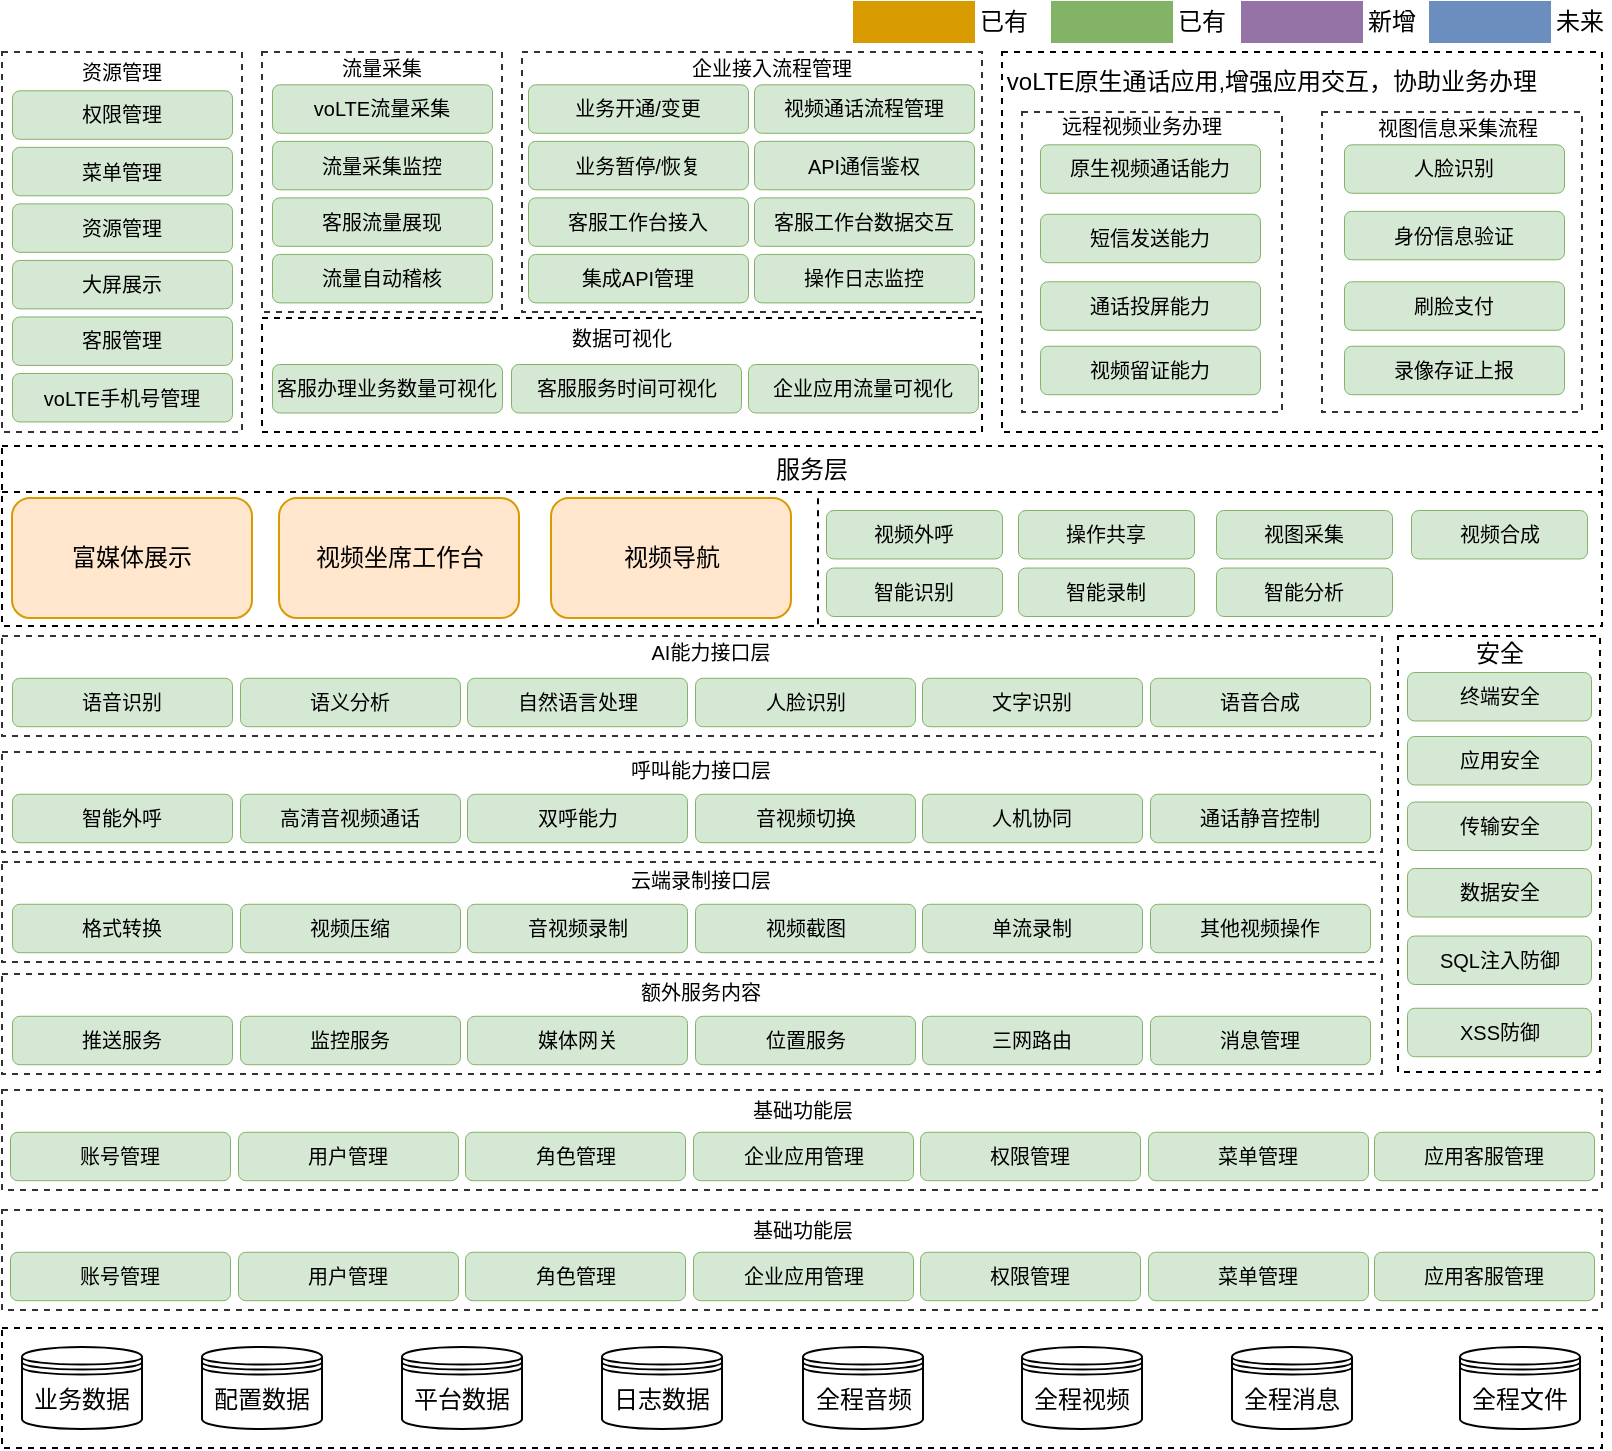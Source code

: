 <mxfile version="24.0.7" type="github">
  <diagram name="Page-1" id="NTY4Ar9UN_YBahdIRRhp">
    <mxGraphModel dx="717" dy="373" grid="1" gridSize="10" guides="1" tooltips="1" connect="1" arrows="1" fold="1" page="1" pageScale="1" pageWidth="827" pageHeight="1169" math="0" shadow="0">
      <root>
        <mxCell id="0" />
        <mxCell id="1" parent="0" />
        <mxCell id="F3hqa-hw4RMq9B-DzLON-196" value="" style="rounded=0;whiteSpace=wrap;html=1;dashed=1;" vertex="1" parent="1">
          <mxGeometry x="30" y="718" width="800" height="60" as="geometry" />
        </mxCell>
        <mxCell id="F3hqa-hw4RMq9B-DzLON-29" value="" style="group" vertex="1" connectable="0" parent="1">
          <mxGeometry x="650" y="55" width="90" height="20" as="geometry" />
        </mxCell>
        <mxCell id="F3hqa-hw4RMq9B-DzLON-27" value="" style="rounded=0;whiteSpace=wrap;html=1;fillColor=#9673A6;strokeColor=#9673A6;" vertex="1" parent="F3hqa-hw4RMq9B-DzLON-29">
          <mxGeometry width="60" height="20" as="geometry" />
        </mxCell>
        <mxCell id="F3hqa-hw4RMq9B-DzLON-28" value="新增" style="text;html=1;align=center;verticalAlign=middle;whiteSpace=wrap;rounded=0;" vertex="1" parent="F3hqa-hw4RMq9B-DzLON-29">
          <mxGeometry x="60" width="30" height="20" as="geometry" />
        </mxCell>
        <mxCell id="F3hqa-hw4RMq9B-DzLON-30" value="" style="group" vertex="1" connectable="0" parent="1">
          <mxGeometry x="555" y="55" width="90" height="20" as="geometry" />
        </mxCell>
        <mxCell id="F3hqa-hw4RMq9B-DzLON-25" value="" style="rounded=0;whiteSpace=wrap;html=1;fillColor=#82B366;strokeColor=#82B366;" vertex="1" parent="F3hqa-hw4RMq9B-DzLON-30">
          <mxGeometry width="60" height="20" as="geometry" />
        </mxCell>
        <mxCell id="F3hqa-hw4RMq9B-DzLON-26" value="已有" style="text;html=1;align=center;verticalAlign=middle;whiteSpace=wrap;rounded=0;" vertex="1" parent="F3hqa-hw4RMq9B-DzLON-30">
          <mxGeometry x="60" width="30" height="20" as="geometry" />
        </mxCell>
        <mxCell id="F3hqa-hw4RMq9B-DzLON-31" value="" style="group" vertex="1" connectable="0" parent="1">
          <mxGeometry x="744" y="55" width="90" height="20" as="geometry" />
        </mxCell>
        <mxCell id="F3hqa-hw4RMq9B-DzLON-32" value="" style="rounded=0;whiteSpace=wrap;html=1;fillColor=#6C8EBF;strokeColor=#6C8EBF;" vertex="1" parent="F3hqa-hw4RMq9B-DzLON-31">
          <mxGeometry width="60" height="20" as="geometry" />
        </mxCell>
        <mxCell id="F3hqa-hw4RMq9B-DzLON-33" value="未来" style="text;html=1;align=center;verticalAlign=middle;whiteSpace=wrap;rounded=0;" vertex="1" parent="F3hqa-hw4RMq9B-DzLON-31">
          <mxGeometry x="60" width="30" height="20" as="geometry" />
        </mxCell>
        <mxCell id="F3hqa-hw4RMq9B-DzLON-46" value="" style="group" vertex="1" connectable="0" parent="1">
          <mxGeometry x="30" y="80" width="120" height="190" as="geometry" />
        </mxCell>
        <mxCell id="F3hqa-hw4RMq9B-DzLON-1" value="" style="rounded=0;whiteSpace=wrap;html=1;dashed=1;strokeColor=#333333;" vertex="1" parent="F3hqa-hw4RMq9B-DzLON-46">
          <mxGeometry width="120" height="190" as="geometry" />
        </mxCell>
        <mxCell id="F3hqa-hw4RMq9B-DzLON-2" value="资源管理" style="text;html=1;align=center;verticalAlign=middle;whiteSpace=wrap;rounded=0;fontSize=10;" vertex="1" parent="F3hqa-hw4RMq9B-DzLON-46">
          <mxGeometry x="30" y="3.231" width="60" height="12.923" as="geometry" />
        </mxCell>
        <mxCell id="F3hqa-hw4RMq9B-DzLON-34" value="权限管理" style="rounded=1;whiteSpace=wrap;html=1;strokeColor=#82b366;strokeWidth=0.5;fillColor=#d5e8d4;fontSize=10;" vertex="1" parent="F3hqa-hw4RMq9B-DzLON-46">
          <mxGeometry x="5" y="19.154" width="110" height="24.231" as="geometry" />
        </mxCell>
        <mxCell id="F3hqa-hw4RMq9B-DzLON-35" value="菜单管理" style="rounded=1;whiteSpace=wrap;html=1;strokeColor=#82b366;strokeWidth=0.5;fillColor=#d5e8d4;fontSize=10;" vertex="1" parent="F3hqa-hw4RMq9B-DzLON-46">
          <mxGeometry x="5" y="47.423" width="110" height="24.231" as="geometry" />
        </mxCell>
        <mxCell id="F3hqa-hw4RMq9B-DzLON-36" value="资源管理" style="rounded=1;whiteSpace=wrap;html=1;strokeColor=#82b366;strokeWidth=0.5;fillColor=#d5e8d4;fontSize=10;" vertex="1" parent="F3hqa-hw4RMq9B-DzLON-46">
          <mxGeometry x="5" y="75.692" width="110" height="24.231" as="geometry" />
        </mxCell>
        <mxCell id="F3hqa-hw4RMq9B-DzLON-37" value="大屏展示" style="rounded=1;whiteSpace=wrap;html=1;strokeColor=#82b366;strokeWidth=0.5;fillColor=#d5e8d4;fontSize=10;" vertex="1" parent="F3hqa-hw4RMq9B-DzLON-46">
          <mxGeometry x="5" y="103.962" width="110" height="24.231" as="geometry" />
        </mxCell>
        <mxCell id="F3hqa-hw4RMq9B-DzLON-38" value="客服管理" style="rounded=1;whiteSpace=wrap;html=1;strokeColor=#82b366;strokeWidth=0.5;fillColor=#d5e8d4;fontSize=10;" vertex="1" parent="F3hqa-hw4RMq9B-DzLON-46">
          <mxGeometry x="5" y="132.231" width="110" height="24.231" as="geometry" />
        </mxCell>
        <mxCell id="F3hqa-hw4RMq9B-DzLON-41" value="voLTE手机号管理" style="rounded=1;whiteSpace=wrap;html=1;strokeColor=#82b366;strokeWidth=0.5;fillColor=#d5e8d4;fontSize=10;" vertex="1" parent="F3hqa-hw4RMq9B-DzLON-46">
          <mxGeometry x="5" y="160.5" width="110" height="24.231" as="geometry" />
        </mxCell>
        <mxCell id="F3hqa-hw4RMq9B-DzLON-57" value="" style="group" vertex="1" connectable="0" parent="1">
          <mxGeometry x="30" y="372" width="690" height="50" as="geometry" />
        </mxCell>
        <mxCell id="F3hqa-hw4RMq9B-DzLON-19" value="" style="rounded=0;whiteSpace=wrap;html=1;dashed=1;strokeColor=#333333;" vertex="1" parent="F3hqa-hw4RMq9B-DzLON-57">
          <mxGeometry width="690" height="50" as="geometry" />
        </mxCell>
        <mxCell id="F3hqa-hw4RMq9B-DzLON-40" value="AI能力接口层" style="text;html=1;align=center;verticalAlign=middle;whiteSpace=wrap;rounded=0;fontSize=10;" vertex="1" parent="F3hqa-hw4RMq9B-DzLON-57">
          <mxGeometry x="321.5" width="65" height="16" as="geometry" />
        </mxCell>
        <mxCell id="F3hqa-hw4RMq9B-DzLON-51" value="语音识别" style="rounded=1;whiteSpace=wrap;html=1;strokeColor=#82b366;strokeWidth=0.5;fillColor=#d5e8d4;fontSize=10;" vertex="1" parent="F3hqa-hw4RMq9B-DzLON-57">
          <mxGeometry x="5" y="20.884" width="110" height="24.231" as="geometry" />
        </mxCell>
        <mxCell id="F3hqa-hw4RMq9B-DzLON-52" value="语义分析" style="rounded=1;whiteSpace=wrap;html=1;strokeColor=#82b366;strokeWidth=0.5;fillColor=#d5e8d4;fontSize=10;" vertex="1" parent="F3hqa-hw4RMq9B-DzLON-57">
          <mxGeometry x="119" y="20.884" width="110" height="24.231" as="geometry" />
        </mxCell>
        <mxCell id="F3hqa-hw4RMq9B-DzLON-53" value="自然语言处理" style="rounded=1;whiteSpace=wrap;html=1;strokeColor=#82b366;strokeWidth=0.5;fillColor=#d5e8d4;fontSize=10;" vertex="1" parent="F3hqa-hw4RMq9B-DzLON-57">
          <mxGeometry x="232.5" y="20.884" width="110" height="24.231" as="geometry" />
        </mxCell>
        <mxCell id="F3hqa-hw4RMq9B-DzLON-54" value="人脸识别" style="rounded=1;whiteSpace=wrap;html=1;strokeColor=#82b366;strokeWidth=0.5;fillColor=#d5e8d4;fontSize=10;" vertex="1" parent="F3hqa-hw4RMq9B-DzLON-57">
          <mxGeometry x="346.5" y="20.884" width="110" height="24.231" as="geometry" />
        </mxCell>
        <mxCell id="F3hqa-hw4RMq9B-DzLON-55" value="文字识别" style="rounded=1;whiteSpace=wrap;html=1;strokeColor=#82b366;strokeWidth=0.5;fillColor=#d5e8d4;fontSize=10;" vertex="1" parent="F3hqa-hw4RMq9B-DzLON-57">
          <mxGeometry x="460" y="20.884" width="110" height="24.231" as="geometry" />
        </mxCell>
        <mxCell id="F3hqa-hw4RMq9B-DzLON-56" value="语音合成" style="rounded=1;whiteSpace=wrap;html=1;strokeColor=#82b366;strokeWidth=0.5;fillColor=#d5e8d4;fontSize=10;" vertex="1" parent="F3hqa-hw4RMq9B-DzLON-57">
          <mxGeometry x="574" y="20.884" width="110" height="24.231" as="geometry" />
        </mxCell>
        <mxCell id="F3hqa-hw4RMq9B-DzLON-85" value="" style="group" vertex="1" connectable="0" parent="1">
          <mxGeometry x="160" y="80" width="120" height="130" as="geometry" />
        </mxCell>
        <mxCell id="F3hqa-hw4RMq9B-DzLON-77" value="" style="rounded=0;whiteSpace=wrap;html=1;dashed=1;strokeColor=#333333;container=0;" vertex="1" parent="F3hqa-hw4RMq9B-DzLON-85">
          <mxGeometry width="120" height="130" as="geometry" />
        </mxCell>
        <mxCell id="F3hqa-hw4RMq9B-DzLON-78" value="流量采集" style="text;html=1;align=center;verticalAlign=middle;whiteSpace=wrap;rounded=0;fontSize=10;container=0;" vertex="1" parent="F3hqa-hw4RMq9B-DzLON-85">
          <mxGeometry x="30" y="1.231" width="60" height="12.923" as="geometry" />
        </mxCell>
        <mxCell id="F3hqa-hw4RMq9B-DzLON-79" value="voLTE流量采集" style="rounded=1;whiteSpace=wrap;html=1;strokeColor=#82b366;strokeWidth=0.5;fillColor=#d5e8d4;fontSize=10;container=0;" vertex="1" parent="F3hqa-hw4RMq9B-DzLON-85">
          <mxGeometry x="5" y="16.154" width="110" height="24.231" as="geometry" />
        </mxCell>
        <mxCell id="F3hqa-hw4RMq9B-DzLON-80" value="流量采集监控" style="rounded=1;whiteSpace=wrap;html=1;strokeColor=#82b366;strokeWidth=0.5;fillColor=#d5e8d4;fontSize=10;container=0;" vertex="1" parent="F3hqa-hw4RMq9B-DzLON-85">
          <mxGeometry x="5" y="44.423" width="110" height="24.231" as="geometry" />
        </mxCell>
        <mxCell id="F3hqa-hw4RMq9B-DzLON-81" value="客服流量展现" style="rounded=1;whiteSpace=wrap;html=1;strokeColor=#82b366;strokeWidth=0.5;fillColor=#d5e8d4;fontSize=10;container=0;" vertex="1" parent="F3hqa-hw4RMq9B-DzLON-85">
          <mxGeometry x="5" y="72.692" width="110" height="24.231" as="geometry" />
        </mxCell>
        <mxCell id="F3hqa-hw4RMq9B-DzLON-82" value="流量自动稽核" style="rounded=1;whiteSpace=wrap;html=1;strokeColor=#82b366;strokeWidth=0.5;fillColor=#d5e8d4;fontSize=10;container=0;" vertex="1" parent="F3hqa-hw4RMq9B-DzLON-85">
          <mxGeometry x="5" y="100.962" width="110" height="24.231" as="geometry" />
        </mxCell>
        <mxCell id="F3hqa-hw4RMq9B-DzLON-97" value="" style="group" vertex="1" connectable="0" parent="1">
          <mxGeometry x="290" y="80" width="230" height="130" as="geometry" />
        </mxCell>
        <mxCell id="F3hqa-hw4RMq9B-DzLON-87" value="" style="rounded=0;whiteSpace=wrap;html=1;dashed=1;strokeColor=#333333;container=0;" vertex="1" parent="F3hqa-hw4RMq9B-DzLON-97">
          <mxGeometry width="230" height="130" as="geometry" />
        </mxCell>
        <mxCell id="F3hqa-hw4RMq9B-DzLON-88" value="企业接入流程管理" style="text;html=1;align=center;verticalAlign=middle;whiteSpace=wrap;rounded=0;fontSize=10;container=0;" vertex="1" parent="F3hqa-hw4RMq9B-DzLON-97">
          <mxGeometry x="80" y="1.23" width="90" height="12.92" as="geometry" />
        </mxCell>
        <mxCell id="F3hqa-hw4RMq9B-DzLON-89" value="业务开通/变更" style="rounded=1;whiteSpace=wrap;html=1;strokeColor=#82b366;strokeWidth=0.5;fillColor=#d5e8d4;fontSize=10;container=0;" vertex="1" parent="F3hqa-hw4RMq9B-DzLON-97">
          <mxGeometry x="3" y="16.154" width="110" height="24.231" as="geometry" />
        </mxCell>
        <mxCell id="F3hqa-hw4RMq9B-DzLON-90" value="业务暂停/恢复" style="rounded=1;whiteSpace=wrap;html=1;strokeColor=#82b366;strokeWidth=0.5;fillColor=#d5e8d4;fontSize=10;container=0;" vertex="1" parent="F3hqa-hw4RMq9B-DzLON-97">
          <mxGeometry x="3" y="44.423" width="110" height="24.231" as="geometry" />
        </mxCell>
        <mxCell id="F3hqa-hw4RMq9B-DzLON-91" value="客服工作台接入" style="rounded=1;whiteSpace=wrap;html=1;strokeColor=#82b366;strokeWidth=0.5;fillColor=#d5e8d4;fontSize=10;container=0;" vertex="1" parent="F3hqa-hw4RMq9B-DzLON-97">
          <mxGeometry x="3" y="72.692" width="110" height="24.231" as="geometry" />
        </mxCell>
        <mxCell id="F3hqa-hw4RMq9B-DzLON-92" value="集成API管理" style="rounded=1;whiteSpace=wrap;html=1;strokeColor=#82b366;strokeWidth=0.5;fillColor=#d5e8d4;fontSize=10;container=0;" vertex="1" parent="F3hqa-hw4RMq9B-DzLON-97">
          <mxGeometry x="3" y="100.962" width="110" height="24.231" as="geometry" />
        </mxCell>
        <mxCell id="F3hqa-hw4RMq9B-DzLON-93" value="视频通话流程管理" style="rounded=1;whiteSpace=wrap;html=1;strokeColor=#82b366;strokeWidth=0.5;fillColor=#d5e8d4;fontSize=10;container=0;" vertex="1" parent="F3hqa-hw4RMq9B-DzLON-97">
          <mxGeometry x="116" y="16.152" width="110" height="24.231" as="geometry" />
        </mxCell>
        <mxCell id="F3hqa-hw4RMq9B-DzLON-94" value="API通信鉴权" style="rounded=1;whiteSpace=wrap;html=1;strokeColor=#82b366;strokeWidth=0.5;fillColor=#d5e8d4;fontSize=10;container=0;" vertex="1" parent="F3hqa-hw4RMq9B-DzLON-97">
          <mxGeometry x="116" y="44.422" width="110" height="24.231" as="geometry" />
        </mxCell>
        <mxCell id="F3hqa-hw4RMq9B-DzLON-95" value="客服工作台数据交互" style="rounded=1;whiteSpace=wrap;html=1;strokeColor=#82b366;strokeWidth=0.5;fillColor=#d5e8d4;fontSize=10;container=0;" vertex="1" parent="F3hqa-hw4RMq9B-DzLON-97">
          <mxGeometry x="116" y="72.692" width="110" height="24.231" as="geometry" />
        </mxCell>
        <mxCell id="F3hqa-hw4RMq9B-DzLON-96" value="操作日志监控" style="rounded=1;whiteSpace=wrap;html=1;strokeColor=#82b366;strokeWidth=0.5;fillColor=#d5e8d4;fontSize=10;container=0;" vertex="1" parent="F3hqa-hw4RMq9B-DzLON-97">
          <mxGeometry x="116" y="100.962" width="110" height="24.231" as="geometry" />
        </mxCell>
        <mxCell id="F3hqa-hw4RMq9B-DzLON-131" value="" style="group" vertex="1" connectable="0" parent="1">
          <mxGeometry x="530" y="80" width="300" height="190" as="geometry" />
        </mxCell>
        <mxCell id="F3hqa-hw4RMq9B-DzLON-127" value="" style="rounded=0;whiteSpace=wrap;html=1;dashed=1;fillColor=none;" vertex="1" parent="F3hqa-hw4RMq9B-DzLON-131">
          <mxGeometry width="300" height="190" as="geometry" />
        </mxCell>
        <mxCell id="F3hqa-hw4RMq9B-DzLON-128" value="voLTE原生通话应用,增强应用交互，协助业务办理" style="text;html=1;align=center;verticalAlign=middle;whiteSpace=wrap;rounded=0;" vertex="1" parent="F3hqa-hw4RMq9B-DzLON-131">
          <mxGeometry width="270" height="30" as="geometry" />
        </mxCell>
        <mxCell id="F3hqa-hw4RMq9B-DzLON-121" value="" style="rounded=0;whiteSpace=wrap;html=1;dashed=1;strokeColor=#333333;container=0;" vertex="1" parent="F3hqa-hw4RMq9B-DzLON-131">
          <mxGeometry x="10" y="30" width="130" height="150" as="geometry" />
        </mxCell>
        <mxCell id="F3hqa-hw4RMq9B-DzLON-122" value="远程视频业务办理" style="text;html=1;align=center;verticalAlign=middle;whiteSpace=wrap;rounded=0;fontSize=10;container=0;" vertex="1" parent="F3hqa-hw4RMq9B-DzLON-131">
          <mxGeometry x="25" y="31" width="90" height="12.92" as="geometry" />
        </mxCell>
        <mxCell id="F3hqa-hw4RMq9B-DzLON-123" value="原生视频通话能力" style="rounded=1;whiteSpace=wrap;html=1;strokeColor=#82b366;strokeWidth=0.5;fillColor=#d5e8d4;fontSize=10;container=0;" vertex="1" parent="F3hqa-hw4RMq9B-DzLON-131">
          <mxGeometry x="19" y="46.154" width="110" height="24.231" as="geometry" />
        </mxCell>
        <mxCell id="F3hqa-hw4RMq9B-DzLON-124" value="短信发送能力" style="rounded=1;whiteSpace=wrap;html=1;strokeColor=#82b366;strokeWidth=0.5;fillColor=#d5e8d4;fontSize=10;container=0;" vertex="1" parent="F3hqa-hw4RMq9B-DzLON-131">
          <mxGeometry x="19" y="80.883" width="110" height="24.231" as="geometry" />
        </mxCell>
        <mxCell id="F3hqa-hw4RMq9B-DzLON-125" value="通话投屏能力" style="rounded=1;whiteSpace=wrap;html=1;strokeColor=#82b366;strokeWidth=0.5;fillColor=#d5e8d4;fontSize=10;container=0;" vertex="1" parent="F3hqa-hw4RMq9B-DzLON-131">
          <mxGeometry x="19" y="114.652" width="110" height="24.231" as="geometry" />
        </mxCell>
        <mxCell id="F3hqa-hw4RMq9B-DzLON-126" value="视频留证能力" style="rounded=1;whiteSpace=wrap;html=1;strokeColor=#82b366;strokeWidth=0.5;fillColor=#d5e8d4;fontSize=10;container=0;" vertex="1" parent="F3hqa-hw4RMq9B-DzLON-131">
          <mxGeometry x="19" y="146.882" width="110" height="24.231" as="geometry" />
        </mxCell>
        <mxCell id="F3hqa-hw4RMq9B-DzLON-130" value="" style="group" vertex="1" connectable="0" parent="F3hqa-hw4RMq9B-DzLON-131">
          <mxGeometry x="170" y="30" width="120" height="150" as="geometry" />
        </mxCell>
        <mxCell id="F3hqa-hw4RMq9B-DzLON-109" value="" style="rounded=0;whiteSpace=wrap;html=1;dashed=1;strokeColor=#333333;container=0;" vertex="1" parent="F3hqa-hw4RMq9B-DzLON-130">
          <mxGeometry x="-10" width="130" height="150" as="geometry" />
        </mxCell>
        <mxCell id="F3hqa-hw4RMq9B-DzLON-110" value="视图信息采集流程" style="text;html=1;align=center;verticalAlign=middle;whiteSpace=wrap;rounded=0;fontSize=10;container=0;" vertex="1" parent="F3hqa-hw4RMq9B-DzLON-130">
          <mxGeometry x="13" y="2" width="90" height="12.92" as="geometry" />
        </mxCell>
        <mxCell id="F3hqa-hw4RMq9B-DzLON-111" value="人脸识别" style="rounded=1;whiteSpace=wrap;html=1;strokeColor=#82b366;strokeWidth=0.5;fillColor=#d5e8d4;fontSize=10;container=0;" vertex="1" parent="F3hqa-hw4RMq9B-DzLON-130">
          <mxGeometry x="1" y="16.154" width="110" height="24.231" as="geometry" />
        </mxCell>
        <mxCell id="F3hqa-hw4RMq9B-DzLON-112" value="身份信息验证" style="rounded=1;whiteSpace=wrap;html=1;strokeColor=#82b366;strokeWidth=0.5;fillColor=#d5e8d4;fontSize=10;container=0;" vertex="1" parent="F3hqa-hw4RMq9B-DzLON-130">
          <mxGeometry x="1" y="49.423" width="110" height="24.231" as="geometry" />
        </mxCell>
        <mxCell id="F3hqa-hw4RMq9B-DzLON-115" value="刷脸支付" style="rounded=1;whiteSpace=wrap;html=1;strokeColor=#82b366;strokeWidth=0.5;fillColor=#d5e8d4;fontSize=10;container=0;" vertex="1" parent="F3hqa-hw4RMq9B-DzLON-130">
          <mxGeometry x="1" y="84.652" width="110" height="24.231" as="geometry" />
        </mxCell>
        <mxCell id="F3hqa-hw4RMq9B-DzLON-116" value="录像存证上报" style="rounded=1;whiteSpace=wrap;html=1;strokeColor=#82b366;strokeWidth=0.5;fillColor=#d5e8d4;fontSize=10;container=0;" vertex="1" parent="F3hqa-hw4RMq9B-DzLON-130">
          <mxGeometry x="1" y="116.882" width="110" height="24.231" as="geometry" />
        </mxCell>
        <mxCell id="F3hqa-hw4RMq9B-DzLON-132" value="" style="group" vertex="1" connectable="0" parent="1">
          <mxGeometry x="30" y="430" width="690" height="50" as="geometry" />
        </mxCell>
        <mxCell id="F3hqa-hw4RMq9B-DzLON-133" value="" style="rounded=0;whiteSpace=wrap;html=1;dashed=1;strokeColor=#333333;" vertex="1" parent="F3hqa-hw4RMq9B-DzLON-132">
          <mxGeometry width="690" height="50" as="geometry" />
        </mxCell>
        <mxCell id="F3hqa-hw4RMq9B-DzLON-134" value="呼叫能力接口层" style="text;html=1;align=center;verticalAlign=middle;whiteSpace=wrap;rounded=0;fontSize=10;" vertex="1" parent="F3hqa-hw4RMq9B-DzLON-132">
          <mxGeometry x="310" y="1" width="78.5" height="16" as="geometry" />
        </mxCell>
        <mxCell id="F3hqa-hw4RMq9B-DzLON-135" value="智能外呼" style="rounded=1;whiteSpace=wrap;html=1;strokeColor=#82b366;strokeWidth=0.5;fillColor=#d5e8d4;fontSize=10;" vertex="1" parent="F3hqa-hw4RMq9B-DzLON-132">
          <mxGeometry x="5" y="20.884" width="110" height="24.231" as="geometry" />
        </mxCell>
        <mxCell id="F3hqa-hw4RMq9B-DzLON-136" value="高清音视频通话" style="rounded=1;whiteSpace=wrap;html=1;strokeColor=#82b366;strokeWidth=0.5;fillColor=#d5e8d4;fontSize=10;" vertex="1" parent="F3hqa-hw4RMq9B-DzLON-132">
          <mxGeometry x="119" y="20.884" width="110" height="24.231" as="geometry" />
        </mxCell>
        <mxCell id="F3hqa-hw4RMq9B-DzLON-137" value="双呼能力" style="rounded=1;whiteSpace=wrap;html=1;strokeColor=#82b366;strokeWidth=0.5;fillColor=#d5e8d4;fontSize=10;" vertex="1" parent="F3hqa-hw4RMq9B-DzLON-132">
          <mxGeometry x="232.5" y="20.884" width="110" height="24.231" as="geometry" />
        </mxCell>
        <mxCell id="F3hqa-hw4RMq9B-DzLON-138" value="音视频切换" style="rounded=1;whiteSpace=wrap;html=1;strokeColor=#82b366;strokeWidth=0.5;fillColor=#d5e8d4;fontSize=10;" vertex="1" parent="F3hqa-hw4RMq9B-DzLON-132">
          <mxGeometry x="346.5" y="20.884" width="110" height="24.231" as="geometry" />
        </mxCell>
        <mxCell id="F3hqa-hw4RMq9B-DzLON-139" value="人机协同" style="rounded=1;whiteSpace=wrap;html=1;strokeColor=#82b366;strokeWidth=0.5;fillColor=#d5e8d4;fontSize=10;" vertex="1" parent="F3hqa-hw4RMq9B-DzLON-132">
          <mxGeometry x="460" y="20.884" width="110" height="24.231" as="geometry" />
        </mxCell>
        <mxCell id="F3hqa-hw4RMq9B-DzLON-140" value="通话静音控制" style="rounded=1;whiteSpace=wrap;html=1;strokeColor=#82b366;strokeWidth=0.5;fillColor=#d5e8d4;fontSize=10;" vertex="1" parent="F3hqa-hw4RMq9B-DzLON-132">
          <mxGeometry x="574" y="20.884" width="110" height="24.231" as="geometry" />
        </mxCell>
        <mxCell id="F3hqa-hw4RMq9B-DzLON-141" value="" style="group" vertex="1" connectable="0" parent="1">
          <mxGeometry x="30" y="485" width="690" height="50" as="geometry" />
        </mxCell>
        <mxCell id="F3hqa-hw4RMq9B-DzLON-142" value="" style="rounded=0;whiteSpace=wrap;html=1;dashed=1;strokeColor=#333333;" vertex="1" parent="F3hqa-hw4RMq9B-DzLON-141">
          <mxGeometry width="690" height="50" as="geometry" />
        </mxCell>
        <mxCell id="F3hqa-hw4RMq9B-DzLON-143" value="云端录制接口层" style="text;html=1;align=center;verticalAlign=middle;whiteSpace=wrap;rounded=0;fontSize=10;" vertex="1" parent="F3hqa-hw4RMq9B-DzLON-141">
          <mxGeometry x="310" y="1" width="78.5" height="16" as="geometry" />
        </mxCell>
        <mxCell id="F3hqa-hw4RMq9B-DzLON-144" value="格式转换" style="rounded=1;whiteSpace=wrap;html=1;strokeColor=#82b366;strokeWidth=0.5;fillColor=#d5e8d4;fontSize=10;" vertex="1" parent="F3hqa-hw4RMq9B-DzLON-141">
          <mxGeometry x="5" y="20.884" width="110" height="24.231" as="geometry" />
        </mxCell>
        <mxCell id="F3hqa-hw4RMq9B-DzLON-145" value="视频压缩" style="rounded=1;whiteSpace=wrap;html=1;strokeColor=#82b366;strokeWidth=0.5;fillColor=#d5e8d4;fontSize=10;" vertex="1" parent="F3hqa-hw4RMq9B-DzLON-141">
          <mxGeometry x="119" y="20.884" width="110" height="24.231" as="geometry" />
        </mxCell>
        <mxCell id="F3hqa-hw4RMq9B-DzLON-146" value="音视频录制" style="rounded=1;whiteSpace=wrap;html=1;strokeColor=#82b366;strokeWidth=0.5;fillColor=#d5e8d4;fontSize=10;" vertex="1" parent="F3hqa-hw4RMq9B-DzLON-141">
          <mxGeometry x="232.5" y="20.884" width="110" height="24.231" as="geometry" />
        </mxCell>
        <mxCell id="F3hqa-hw4RMq9B-DzLON-147" value="视频截图" style="rounded=1;whiteSpace=wrap;html=1;strokeColor=#82b366;strokeWidth=0.5;fillColor=#d5e8d4;fontSize=10;" vertex="1" parent="F3hqa-hw4RMq9B-DzLON-141">
          <mxGeometry x="346.5" y="20.884" width="110" height="24.231" as="geometry" />
        </mxCell>
        <mxCell id="F3hqa-hw4RMq9B-DzLON-148" value="单流录制" style="rounded=1;whiteSpace=wrap;html=1;strokeColor=#82b366;strokeWidth=0.5;fillColor=#d5e8d4;fontSize=10;" vertex="1" parent="F3hqa-hw4RMq9B-DzLON-141">
          <mxGeometry x="460" y="20.884" width="110" height="24.231" as="geometry" />
        </mxCell>
        <mxCell id="F3hqa-hw4RMq9B-DzLON-149" value="其他视频操作" style="rounded=1;whiteSpace=wrap;html=1;strokeColor=#82b366;strokeWidth=0.5;fillColor=#d5e8d4;fontSize=10;" vertex="1" parent="F3hqa-hw4RMq9B-DzLON-141">
          <mxGeometry x="574" y="20.884" width="110" height="24.231" as="geometry" />
        </mxCell>
        <mxCell id="F3hqa-hw4RMq9B-DzLON-150" value="" style="group" vertex="1" connectable="0" parent="1">
          <mxGeometry x="30" y="541" width="690" height="50" as="geometry" />
        </mxCell>
        <mxCell id="F3hqa-hw4RMq9B-DzLON-151" value="" style="rounded=0;whiteSpace=wrap;html=1;dashed=1;strokeColor=#333333;" vertex="1" parent="F3hqa-hw4RMq9B-DzLON-150">
          <mxGeometry width="690" height="50" as="geometry" />
        </mxCell>
        <mxCell id="F3hqa-hw4RMq9B-DzLON-152" value="额外服务内容" style="text;html=1;align=center;verticalAlign=middle;whiteSpace=wrap;rounded=0;fontSize=10;" vertex="1" parent="F3hqa-hw4RMq9B-DzLON-150">
          <mxGeometry x="310" y="1" width="78.5" height="16" as="geometry" />
        </mxCell>
        <mxCell id="F3hqa-hw4RMq9B-DzLON-153" value="推送服务" style="rounded=1;whiteSpace=wrap;html=1;strokeColor=#82b366;strokeWidth=0.5;fillColor=#d5e8d4;fontSize=10;" vertex="1" parent="F3hqa-hw4RMq9B-DzLON-150">
          <mxGeometry x="5" y="20.884" width="110" height="24.231" as="geometry" />
        </mxCell>
        <mxCell id="F3hqa-hw4RMq9B-DzLON-154" value="监控服务" style="rounded=1;whiteSpace=wrap;html=1;strokeColor=#82b366;strokeWidth=0.5;fillColor=#d5e8d4;fontSize=10;" vertex="1" parent="F3hqa-hw4RMq9B-DzLON-150">
          <mxGeometry x="119" y="20.884" width="110" height="24.231" as="geometry" />
        </mxCell>
        <mxCell id="F3hqa-hw4RMq9B-DzLON-155" value="媒体网关" style="rounded=1;whiteSpace=wrap;html=1;strokeColor=#82b366;strokeWidth=0.5;fillColor=#d5e8d4;fontSize=10;" vertex="1" parent="F3hqa-hw4RMq9B-DzLON-150">
          <mxGeometry x="232.5" y="20.884" width="110" height="24.231" as="geometry" />
        </mxCell>
        <mxCell id="F3hqa-hw4RMq9B-DzLON-156" value="位置服务" style="rounded=1;whiteSpace=wrap;html=1;strokeColor=#82b366;strokeWidth=0.5;fillColor=#d5e8d4;fontSize=10;" vertex="1" parent="F3hqa-hw4RMq9B-DzLON-150">
          <mxGeometry x="346.5" y="20.884" width="110" height="24.231" as="geometry" />
        </mxCell>
        <mxCell id="F3hqa-hw4RMq9B-DzLON-157" value="三网路由" style="rounded=1;whiteSpace=wrap;html=1;strokeColor=#82b366;strokeWidth=0.5;fillColor=#d5e8d4;fontSize=10;" vertex="1" parent="F3hqa-hw4RMq9B-DzLON-150">
          <mxGeometry x="460" y="20.884" width="110" height="24.231" as="geometry" />
        </mxCell>
        <mxCell id="F3hqa-hw4RMq9B-DzLON-158" value="消息管理" style="rounded=1;whiteSpace=wrap;html=1;strokeColor=#82b366;strokeWidth=0.5;fillColor=#d5e8d4;fontSize=10;" vertex="1" parent="F3hqa-hw4RMq9B-DzLON-150">
          <mxGeometry x="574" y="20.884" width="110" height="24.231" as="geometry" />
        </mxCell>
        <mxCell id="F3hqa-hw4RMq9B-DzLON-159" value="" style="group" vertex="1" connectable="0" parent="1">
          <mxGeometry x="30" y="599" width="800" height="50" as="geometry" />
        </mxCell>
        <mxCell id="F3hqa-hw4RMq9B-DzLON-99" value="" style="rounded=0;whiteSpace=wrap;html=1;dashed=1;strokeColor=#333333;container=0;" vertex="1" parent="F3hqa-hw4RMq9B-DzLON-159">
          <mxGeometry width="800" height="50" as="geometry" />
        </mxCell>
        <mxCell id="F3hqa-hw4RMq9B-DzLON-100" value="基础功能层" style="text;html=1;align=center;verticalAlign=middle;whiteSpace=wrap;rounded=0;fontSize=10;container=0;" vertex="1" parent="F3hqa-hw4RMq9B-DzLON-159">
          <mxGeometry x="368" y="2" width="65" height="16" as="geometry" />
        </mxCell>
        <mxCell id="F3hqa-hw4RMq9B-DzLON-101" value="账号管理" style="rounded=1;whiteSpace=wrap;html=1;strokeColor=#82b366;strokeWidth=0.5;fillColor=#d5e8d4;fontSize=10;container=0;" vertex="1" parent="F3hqa-hw4RMq9B-DzLON-159">
          <mxGeometry x="4" y="20.884" width="110" height="24.231" as="geometry" />
        </mxCell>
        <mxCell id="F3hqa-hw4RMq9B-DzLON-102" value="用户管理" style="rounded=1;whiteSpace=wrap;html=1;strokeColor=#82b366;strokeWidth=0.5;fillColor=#d5e8d4;fontSize=10;container=0;" vertex="1" parent="F3hqa-hw4RMq9B-DzLON-159">
          <mxGeometry x="118" y="20.884" width="110" height="24.231" as="geometry" />
        </mxCell>
        <mxCell id="F3hqa-hw4RMq9B-DzLON-103" value="角色管理" style="rounded=1;whiteSpace=wrap;html=1;strokeColor=#82b366;strokeWidth=0.5;fillColor=#d5e8d4;fontSize=10;container=0;" vertex="1" parent="F3hqa-hw4RMq9B-DzLON-159">
          <mxGeometry x="231.5" y="20.884" width="110" height="24.231" as="geometry" />
        </mxCell>
        <mxCell id="F3hqa-hw4RMq9B-DzLON-104" value="企业应用管理" style="rounded=1;whiteSpace=wrap;html=1;strokeColor=#82b366;strokeWidth=0.5;fillColor=#d5e8d4;fontSize=10;container=0;" vertex="1" parent="F3hqa-hw4RMq9B-DzLON-159">
          <mxGeometry x="345.5" y="20.884" width="110" height="24.231" as="geometry" />
        </mxCell>
        <mxCell id="F3hqa-hw4RMq9B-DzLON-105" value="权限管理" style="rounded=1;whiteSpace=wrap;html=1;strokeColor=#82b366;strokeWidth=0.5;fillColor=#d5e8d4;fontSize=10;container=0;" vertex="1" parent="F3hqa-hw4RMq9B-DzLON-159">
          <mxGeometry x="459" y="20.884" width="110" height="24.231" as="geometry" />
        </mxCell>
        <mxCell id="F3hqa-hw4RMq9B-DzLON-106" value="菜单管理" style="rounded=1;whiteSpace=wrap;html=1;strokeColor=#82b366;strokeWidth=0.5;fillColor=#d5e8d4;fontSize=10;container=0;" vertex="1" parent="F3hqa-hw4RMq9B-DzLON-159">
          <mxGeometry x="573" y="20.884" width="110" height="24.231" as="geometry" />
        </mxCell>
        <mxCell id="F3hqa-hw4RMq9B-DzLON-107" value="应用客服管理" style="rounded=1;whiteSpace=wrap;html=1;strokeColor=#82b366;strokeWidth=0.5;fillColor=#d5e8d4;fontSize=10;container=0;" vertex="1" parent="F3hqa-hw4RMq9B-DzLON-159">
          <mxGeometry x="686" y="20.884" width="110" height="24.231" as="geometry" />
        </mxCell>
        <mxCell id="F3hqa-hw4RMq9B-DzLON-160" value="" style="rounded=0;whiteSpace=wrap;html=1;fillColor=none;dashed=1;" vertex="1" parent="1">
          <mxGeometry x="30" y="277" width="800" height="90" as="geometry" />
        </mxCell>
        <mxCell id="F3hqa-hw4RMq9B-DzLON-161" value="服务层" style="text;html=1;align=center;verticalAlign=middle;whiteSpace=wrap;rounded=0;" vertex="1" parent="1">
          <mxGeometry x="390" y="277" width="90" height="23" as="geometry" />
        </mxCell>
        <mxCell id="F3hqa-hw4RMq9B-DzLON-162" value="" style="rounded=0;whiteSpace=wrap;html=1;dashed=1;" vertex="1" parent="1">
          <mxGeometry x="728" y="372" width="101" height="218" as="geometry" />
        </mxCell>
        <mxCell id="F3hqa-hw4RMq9B-DzLON-163" value="安全" style="text;html=1;align=center;verticalAlign=middle;whiteSpace=wrap;rounded=0;" vertex="1" parent="1">
          <mxGeometry x="748.5" y="372" width="60" height="18" as="geometry" />
        </mxCell>
        <mxCell id="F3hqa-hw4RMq9B-DzLON-164" value="终端安全" style="rounded=1;whiteSpace=wrap;html=1;strokeColor=#82b366;strokeWidth=0.5;fillColor=#d5e8d4;fontSize=10;" vertex="1" parent="1">
          <mxGeometry x="732.5" y="390" width="92" height="24.23" as="geometry" />
        </mxCell>
        <mxCell id="F3hqa-hw4RMq9B-DzLON-165" value="应用安全" style="rounded=1;whiteSpace=wrap;html=1;strokeColor=#82b366;strokeWidth=0.5;fillColor=#d5e8d4;fontSize=10;" vertex="1" parent="1">
          <mxGeometry x="732.5" y="422" width="92" height="24.23" as="geometry" />
        </mxCell>
        <mxCell id="F3hqa-hw4RMq9B-DzLON-166" value="传输安全" style="rounded=1;whiteSpace=wrap;html=1;strokeColor=#82b366;strokeWidth=0.5;fillColor=#d5e8d4;fontSize=10;" vertex="1" parent="1">
          <mxGeometry x="732.5" y="454.77" width="92" height="24.23" as="geometry" />
        </mxCell>
        <mxCell id="F3hqa-hw4RMq9B-DzLON-167" value="数据安全" style="rounded=1;whiteSpace=wrap;html=1;strokeColor=#82b366;strokeWidth=0.5;fillColor=#d5e8d4;fontSize=10;" vertex="1" parent="1">
          <mxGeometry x="732.5" y="488" width="92" height="24.23" as="geometry" />
        </mxCell>
        <mxCell id="F3hqa-hw4RMq9B-DzLON-168" value="SQL注入防御" style="rounded=1;whiteSpace=wrap;html=1;strokeColor=#82b366;strokeWidth=0.5;fillColor=#d5e8d4;fontSize=10;" vertex="1" parent="1">
          <mxGeometry x="732.5" y="521.77" width="92" height="24.23" as="geometry" />
        </mxCell>
        <mxCell id="F3hqa-hw4RMq9B-DzLON-169" value="XSS防御" style="rounded=1;whiteSpace=wrap;html=1;strokeColor=#82b366;strokeWidth=0.5;fillColor=#d5e8d4;fontSize=10;" vertex="1" parent="1">
          <mxGeometry x="732.5" y="557.88" width="92" height="24.23" as="geometry" />
        </mxCell>
        <mxCell id="F3hqa-hw4RMq9B-DzLON-172" value="" style="endArrow=none;html=1;rounded=0;exitX=0;exitY=0.75;exitDx=0;exitDy=0;entryX=1;entryY=1;entryDx=0;entryDy=0;dashed=1;" edge="1" parent="1">
          <mxGeometry width="50" height="50" relative="1" as="geometry">
            <mxPoint x="30" y="300" as="sourcePoint" />
            <mxPoint x="830" y="300" as="targetPoint" />
          </mxGeometry>
        </mxCell>
        <mxCell id="F3hqa-hw4RMq9B-DzLON-173" value="" style="rounded=0;whiteSpace=wrap;html=1;dashed=1;" vertex="1" parent="1">
          <mxGeometry x="160" y="213" width="360" height="57" as="geometry" />
        </mxCell>
        <mxCell id="F3hqa-hw4RMq9B-DzLON-181" value="数据可视化" style="text;html=1;align=center;verticalAlign=middle;whiteSpace=wrap;rounded=0;fontSize=10;container=0;" vertex="1" parent="1">
          <mxGeometry x="310" y="217.001" width="60" height="12.923" as="geometry" />
        </mxCell>
        <mxCell id="F3hqa-hw4RMq9B-DzLON-182" value="客服办理业务数量可视化" style="rounded=1;whiteSpace=wrap;html=1;strokeColor=#82b366;strokeWidth=0.5;fillColor=#d5e8d4;fontSize=10;container=0;" vertex="1" parent="1">
          <mxGeometry x="165" y="236" width="115" height="24.23" as="geometry" />
        </mxCell>
        <mxCell id="F3hqa-hw4RMq9B-DzLON-183" value="客服服务时间可视化" style="rounded=1;whiteSpace=wrap;html=1;strokeColor=#82b366;strokeWidth=0.5;fillColor=#d5e8d4;fontSize=10;container=0;" vertex="1" parent="1">
          <mxGeometry x="284.5" y="236" width="115" height="24.23" as="geometry" />
        </mxCell>
        <mxCell id="F3hqa-hw4RMq9B-DzLON-184" value="企业应用流量可视化" style="rounded=1;whiteSpace=wrap;html=1;strokeColor=#82b366;strokeWidth=0.5;fillColor=#d5e8d4;fontSize=10;container=0;" vertex="1" parent="1">
          <mxGeometry x="403" y="236" width="115" height="24.23" as="geometry" />
        </mxCell>
        <mxCell id="F3hqa-hw4RMq9B-DzLON-185" value="" style="group" vertex="1" connectable="0" parent="1">
          <mxGeometry x="30" y="659" width="800" height="50" as="geometry" />
        </mxCell>
        <mxCell id="F3hqa-hw4RMq9B-DzLON-186" value="" style="rounded=0;whiteSpace=wrap;html=1;dashed=1;strokeColor=#333333;container=0;" vertex="1" parent="F3hqa-hw4RMq9B-DzLON-185">
          <mxGeometry width="800" height="50" as="geometry" />
        </mxCell>
        <mxCell id="F3hqa-hw4RMq9B-DzLON-187" value="基础功能层" style="text;html=1;align=center;verticalAlign=middle;whiteSpace=wrap;rounded=0;fontSize=10;container=0;" vertex="1" parent="F3hqa-hw4RMq9B-DzLON-185">
          <mxGeometry x="368" y="2" width="65" height="16" as="geometry" />
        </mxCell>
        <mxCell id="F3hqa-hw4RMq9B-DzLON-188" value="账号管理" style="rounded=1;whiteSpace=wrap;html=1;strokeColor=#82b366;strokeWidth=0.5;fillColor=#d5e8d4;fontSize=10;container=0;" vertex="1" parent="F3hqa-hw4RMq9B-DzLON-185">
          <mxGeometry x="4" y="20.884" width="110" height="24.231" as="geometry" />
        </mxCell>
        <mxCell id="F3hqa-hw4RMq9B-DzLON-189" value="用户管理" style="rounded=1;whiteSpace=wrap;html=1;strokeColor=#82b366;strokeWidth=0.5;fillColor=#d5e8d4;fontSize=10;container=0;" vertex="1" parent="F3hqa-hw4RMq9B-DzLON-185">
          <mxGeometry x="118" y="20.884" width="110" height="24.231" as="geometry" />
        </mxCell>
        <mxCell id="F3hqa-hw4RMq9B-DzLON-190" value="角色管理" style="rounded=1;whiteSpace=wrap;html=1;strokeColor=#82b366;strokeWidth=0.5;fillColor=#d5e8d4;fontSize=10;container=0;" vertex="1" parent="F3hqa-hw4RMq9B-DzLON-185">
          <mxGeometry x="231.5" y="20.884" width="110" height="24.231" as="geometry" />
        </mxCell>
        <mxCell id="F3hqa-hw4RMq9B-DzLON-191" value="企业应用管理" style="rounded=1;whiteSpace=wrap;html=1;strokeColor=#82b366;strokeWidth=0.5;fillColor=#d5e8d4;fontSize=10;container=0;" vertex="1" parent="F3hqa-hw4RMq9B-DzLON-185">
          <mxGeometry x="345.5" y="20.884" width="110" height="24.231" as="geometry" />
        </mxCell>
        <mxCell id="F3hqa-hw4RMq9B-DzLON-192" value="权限管理" style="rounded=1;whiteSpace=wrap;html=1;strokeColor=#82b366;strokeWidth=0.5;fillColor=#d5e8d4;fontSize=10;container=0;" vertex="1" parent="F3hqa-hw4RMq9B-DzLON-185">
          <mxGeometry x="459" y="20.884" width="110" height="24.231" as="geometry" />
        </mxCell>
        <mxCell id="F3hqa-hw4RMq9B-DzLON-193" value="菜单管理" style="rounded=1;whiteSpace=wrap;html=1;strokeColor=#82b366;strokeWidth=0.5;fillColor=#d5e8d4;fontSize=10;container=0;" vertex="1" parent="F3hqa-hw4RMq9B-DzLON-185">
          <mxGeometry x="573" y="20.884" width="110" height="24.231" as="geometry" />
        </mxCell>
        <mxCell id="F3hqa-hw4RMq9B-DzLON-194" value="应用客服管理" style="rounded=1;whiteSpace=wrap;html=1;strokeColor=#82b366;strokeWidth=0.5;fillColor=#d5e8d4;fontSize=10;container=0;" vertex="1" parent="F3hqa-hw4RMq9B-DzLON-185">
          <mxGeometry x="686" y="20.884" width="110" height="24.231" as="geometry" />
        </mxCell>
        <mxCell id="F3hqa-hw4RMq9B-DzLON-195" value="业务数据" style="shape=datastore;whiteSpace=wrap;html=1;" vertex="1" parent="1">
          <mxGeometry x="40" y="727.5" width="60" height="41" as="geometry" />
        </mxCell>
        <mxCell id="F3hqa-hw4RMq9B-DzLON-197" value="配置数据" style="shape=datastore;whiteSpace=wrap;html=1;" vertex="1" parent="1">
          <mxGeometry x="130" y="727.5" width="60" height="41" as="geometry" />
        </mxCell>
        <mxCell id="F3hqa-hw4RMq9B-DzLON-198" value="平台数据" style="shape=datastore;whiteSpace=wrap;html=1;" vertex="1" parent="1">
          <mxGeometry x="230" y="727.5" width="60" height="41" as="geometry" />
        </mxCell>
        <mxCell id="F3hqa-hw4RMq9B-DzLON-199" value="日志数据" style="shape=datastore;whiteSpace=wrap;html=1;" vertex="1" parent="1">
          <mxGeometry x="330" y="727.5" width="60" height="41" as="geometry" />
        </mxCell>
        <mxCell id="F3hqa-hw4RMq9B-DzLON-200" value="全程音频" style="shape=datastore;whiteSpace=wrap;html=1;" vertex="1" parent="1">
          <mxGeometry x="430.5" y="727.5" width="60" height="41" as="geometry" />
        </mxCell>
        <mxCell id="F3hqa-hw4RMq9B-DzLON-201" value="全程视频" style="shape=datastore;whiteSpace=wrap;html=1;" vertex="1" parent="1">
          <mxGeometry x="540" y="727.5" width="60" height="41" as="geometry" />
        </mxCell>
        <mxCell id="F3hqa-hw4RMq9B-DzLON-202" value="全程消息" style="shape=datastore;whiteSpace=wrap;html=1;" vertex="1" parent="1">
          <mxGeometry x="645" y="727.5" width="60" height="41" as="geometry" />
        </mxCell>
        <mxCell id="F3hqa-hw4RMq9B-DzLON-203" value="全程文件" style="shape=datastore;whiteSpace=wrap;html=1;" vertex="1" parent="1">
          <mxGeometry x="759" y="727.5" width="60" height="41" as="geometry" />
        </mxCell>
        <mxCell id="F3hqa-hw4RMq9B-DzLON-205" value="富媒体展示" style="rounded=1;whiteSpace=wrap;html=1;fillColor=#ffe6cc;strokeColor=#d79b00;" vertex="1" parent="1">
          <mxGeometry x="35" y="303" width="120" height="60" as="geometry" />
        </mxCell>
        <mxCell id="F3hqa-hw4RMq9B-DzLON-206" value="视频坐席工作台" style="rounded=1;whiteSpace=wrap;html=1;fillColor=#ffe6cc;strokeColor=#d79b00;" vertex="1" parent="1">
          <mxGeometry x="168.5" y="303" width="120" height="60" as="geometry" />
        </mxCell>
        <mxCell id="F3hqa-hw4RMq9B-DzLON-207" value="视频导航" style="rounded=1;whiteSpace=wrap;html=1;fillColor=#ffe6cc;strokeColor=#d79b00;" vertex="1" parent="1">
          <mxGeometry x="304.5" y="303" width="120" height="60" as="geometry" />
        </mxCell>
        <mxCell id="F3hqa-hw4RMq9B-DzLON-208" value="" style="endArrow=none;html=1;rounded=0;exitX=0.51;exitY=0.99;exitDx=0;exitDy=0;exitPerimeter=0;dashed=1;" edge="1" parent="1" source="F3hqa-hw4RMq9B-DzLON-160">
          <mxGeometry width="50" height="50" relative="1" as="geometry">
            <mxPoint x="440" y="360" as="sourcePoint" />
            <mxPoint x="438" y="300" as="targetPoint" />
          </mxGeometry>
        </mxCell>
        <mxCell id="F3hqa-hw4RMq9B-DzLON-209" value="视频外呼" style="rounded=1;whiteSpace=wrap;html=1;strokeColor=#82b366;strokeWidth=0.5;fillColor=#d5e8d4;fontSize=10;container=0;" vertex="1" parent="1">
          <mxGeometry x="442" y="309" width="88" height="24.23" as="geometry" />
        </mxCell>
        <mxCell id="F3hqa-hw4RMq9B-DzLON-212" value="操作共享" style="rounded=1;whiteSpace=wrap;html=1;strokeColor=#82b366;strokeWidth=0.5;fillColor=#d5e8d4;fontSize=10;container=0;" vertex="1" parent="1">
          <mxGeometry x="538" y="309" width="88" height="24.23" as="geometry" />
        </mxCell>
        <mxCell id="F3hqa-hw4RMq9B-DzLON-213" value="视图采集" style="rounded=1;whiteSpace=wrap;html=1;strokeColor=#82b366;strokeWidth=0.5;fillColor=#d5e8d4;fontSize=10;container=0;" vertex="1" parent="1">
          <mxGeometry x="637" y="309" width="88" height="24.23" as="geometry" />
        </mxCell>
        <mxCell id="F3hqa-hw4RMq9B-DzLON-214" value="视频合成" style="rounded=1;whiteSpace=wrap;html=1;strokeColor=#82b366;strokeWidth=0.5;fillColor=#d5e8d4;fontSize=10;container=0;" vertex="1" parent="1">
          <mxGeometry x="734.5" y="309" width="88" height="24.23" as="geometry" />
        </mxCell>
        <mxCell id="F3hqa-hw4RMq9B-DzLON-215" value="智能识别" style="rounded=1;whiteSpace=wrap;html=1;strokeColor=#82b366;strokeWidth=0.5;fillColor=#d5e8d4;fontSize=10;container=0;" vertex="1" parent="1">
          <mxGeometry x="442" y="337.77" width="88" height="24.23" as="geometry" />
        </mxCell>
        <mxCell id="F3hqa-hw4RMq9B-DzLON-216" value="智能录制" style="rounded=1;whiteSpace=wrap;html=1;strokeColor=#82b366;strokeWidth=0.5;fillColor=#d5e8d4;fontSize=10;container=0;" vertex="1" parent="1">
          <mxGeometry x="538" y="337.77" width="88" height="24.23" as="geometry" />
        </mxCell>
        <mxCell id="F3hqa-hw4RMq9B-DzLON-217" value="智能分析" style="rounded=1;whiteSpace=wrap;html=1;strokeColor=#82b366;strokeWidth=0.5;fillColor=#d5e8d4;fontSize=10;container=0;" vertex="1" parent="1">
          <mxGeometry x="637" y="337.77" width="88" height="24.23" as="geometry" />
        </mxCell>
        <mxCell id="F3hqa-hw4RMq9B-DzLON-219" value="" style="group" vertex="1" connectable="0" parent="1">
          <mxGeometry x="456" y="55" width="90" height="20" as="geometry" />
        </mxCell>
        <mxCell id="F3hqa-hw4RMq9B-DzLON-220" value="" style="rounded=0;whiteSpace=wrap;html=1;fillColor=#D79B00;strokeColor=#d79b00;" vertex="1" parent="F3hqa-hw4RMq9B-DzLON-219">
          <mxGeometry width="60" height="20" as="geometry" />
        </mxCell>
        <mxCell id="F3hqa-hw4RMq9B-DzLON-221" value="已有" style="text;html=1;align=center;verticalAlign=middle;whiteSpace=wrap;rounded=0;" vertex="1" parent="F3hqa-hw4RMq9B-DzLON-219">
          <mxGeometry x="60" width="30" height="20" as="geometry" />
        </mxCell>
      </root>
    </mxGraphModel>
  </diagram>
</mxfile>
